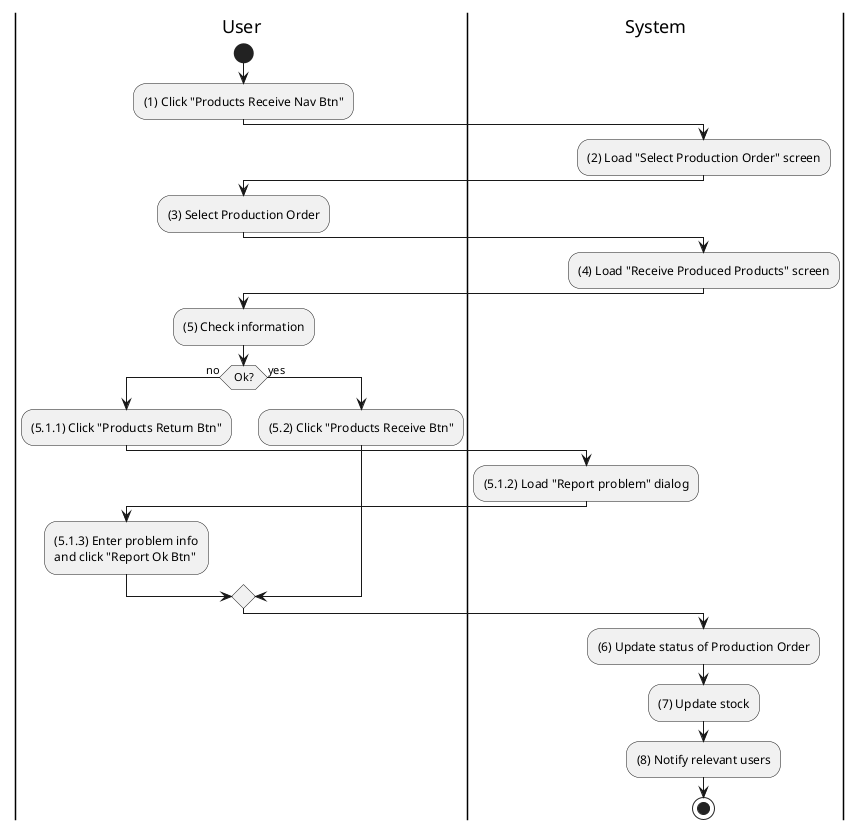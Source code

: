 @startuml inventory-product-receive
|u|User
|s|System

|u|
start
:(1) Click "Products Receive Nav Btn";

|s|
:(2) Load "Select Production Order" screen;

|u|
:(3) Select Production Order;

|s|
:(4) Load "Receive Produced Products" screen;

|u|
:(5) Check information;

if (Ok?) then (no)
    |u|
    :(5.1.1) Click "Products Return Btn";

    |s|
    :(5.1.2) Load "Report problem" dialog;

    |u|
    :(5.1.3) Enter problem info\nand click "Report Ok Btn";
else (yes)
    |u|
    :(5.2) Click "Products Receive Btn";
endif

|s|
:(6) Update status of Production Order;
:(7) Update stock;
:(8) Notify relevant users;
stop
@enduml